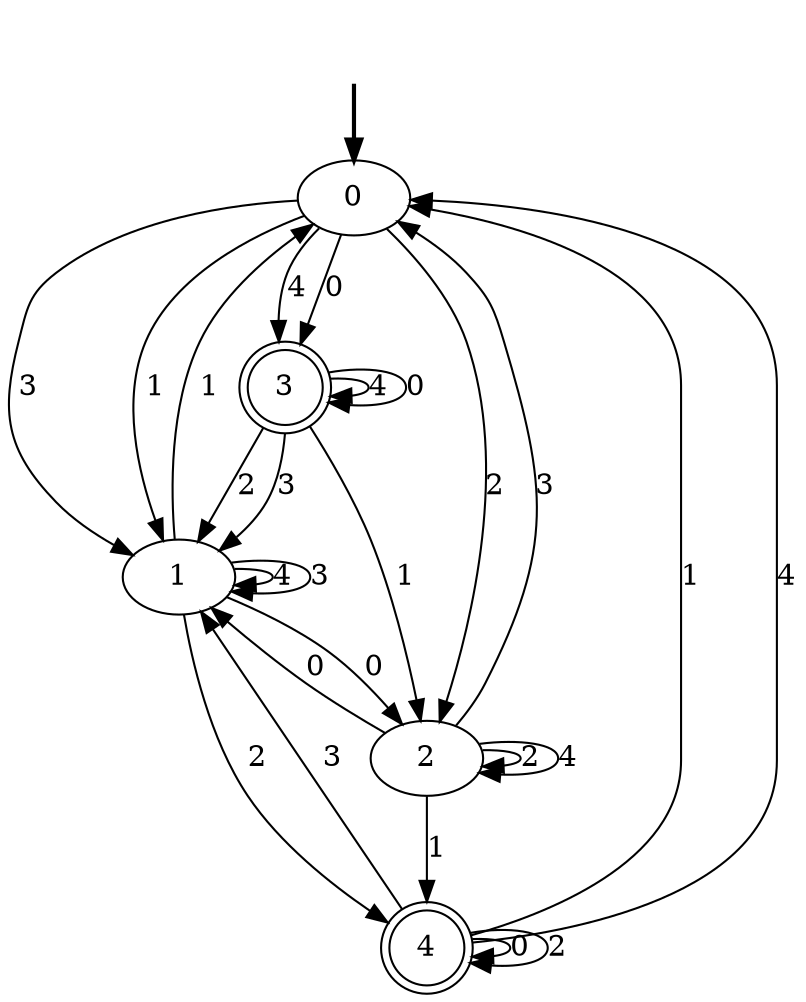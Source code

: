 digraph {
	fake [style=invisible]
	0 [root=true]
	1
	2
	3 [shape=doublecircle]
	4 [shape=doublecircle]
	fake -> 0 [style=bold]
	1 -> 1 [label=4]
	3 -> 3 [label=4]
	1 -> 2 [label=0]
	4 -> 4 [label=0]
	1 -> 0 [label=1]
	0 -> 2 [label=2]
	2 -> 2 [label=2]
	3 -> 2 [label=1]
	4 -> 1 [label=3]
	3 -> 1 [label=2]
	0 -> 3 [label=4]
	3 -> 1 [label=3]
	4 -> 4 [label=2]
	3 -> 3 [label=0]
	2 -> 1 [label=0]
	0 -> 1 [label=3]
	1 -> 4 [label=2]
	2 -> 2 [label=4]
	0 -> 3 [label=0]
	1 -> 1 [label=3]
	4 -> 0 [label=1]
	0 -> 1 [label=1]
	4 -> 0 [label=4]
	2 -> 0 [label=3]
	2 -> 4 [label=1]
}
